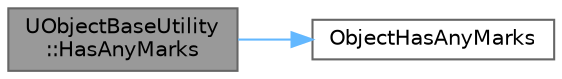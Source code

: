 digraph "UObjectBaseUtility::HasAnyMarks"
{
 // INTERACTIVE_SVG=YES
 // LATEX_PDF_SIZE
  bgcolor="transparent";
  edge [fontname=Helvetica,fontsize=10,labelfontname=Helvetica,labelfontsize=10];
  node [fontname=Helvetica,fontsize=10,shape=box,height=0.2,width=0.4];
  rankdir="LR";
  Node1 [id="Node000001",label="UObjectBaseUtility\l::HasAnyMarks",height=0.2,width=0.4,color="gray40", fillcolor="grey60", style="filled", fontcolor="black",tooltip="Tests an object for having ANY of a set of marks."];
  Node1 -> Node2 [id="edge1_Node000001_Node000002",color="steelblue1",style="solid",tooltip=" "];
  Node2 [id="Node000002",label="ObjectHasAnyMarks",height=0.2,width=0.4,color="grey40", fillcolor="white", style="filled",URL="$d1/dff/UObjectMarks_8h.html#aaa7aba5543ab6563058396011db7f132",tooltip="Tests an object for having ANY of a set of marks."];
}
